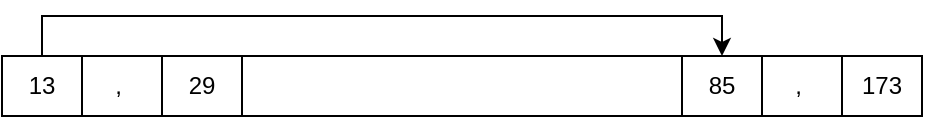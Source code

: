 <mxfile version="24.7.6">
  <diagram name="Page-1" id="wywMWk7-2Vmteuhp_y6b">
    <mxGraphModel dx="1006" dy="751" grid="1" gridSize="10" guides="1" tooltips="1" connect="1" arrows="1" fold="1" page="1" pageScale="1" pageWidth="850" pageHeight="1100" math="0" shadow="0">
      <root>
        <mxCell id="0" />
        <mxCell id="1" parent="0" />
        <mxCell id="eWjxmdzpMONvRINoKe76-18" style="edgeStyle=orthogonalEdgeStyle;rounded=0;orthogonalLoop=1;jettySize=auto;html=1;exitX=0.5;exitY=0;exitDx=0;exitDy=0;entryX=0.5;entryY=0;entryDx=0;entryDy=0;" edge="1" parent="1" source="eWjxmdzpMONvRINoKe76-1" target="eWjxmdzpMONvRINoKe76-11">
          <mxGeometry relative="1" as="geometry" />
        </mxCell>
        <mxCell id="eWjxmdzpMONvRINoKe76-1" value="13" style="rounded=0;whiteSpace=wrap;html=1;" vertex="1" parent="1">
          <mxGeometry x="120" y="320" width="40" height="30" as="geometry" />
        </mxCell>
        <mxCell id="eWjxmdzpMONvRINoKe76-2" value=",&amp;nbsp;" style="rounded=0;whiteSpace=wrap;html=1;" vertex="1" parent="1">
          <mxGeometry x="160" y="320" width="40" height="30" as="geometry" />
        </mxCell>
        <mxCell id="eWjxmdzpMONvRINoKe76-3" value="29" style="rounded=0;whiteSpace=wrap;html=1;" vertex="1" parent="1">
          <mxGeometry x="200" y="320" width="40" height="30" as="geometry" />
        </mxCell>
        <mxCell id="eWjxmdzpMONvRINoKe76-4" value="" style="rounded=0;whiteSpace=wrap;html=1;" vertex="1" parent="1">
          <mxGeometry x="240" y="320" width="220" height="30" as="geometry" />
        </mxCell>
        <mxCell id="eWjxmdzpMONvRINoKe76-11" value="85" style="rounded=0;whiteSpace=wrap;html=1;" vertex="1" parent="1">
          <mxGeometry x="460" y="320" width="40" height="30" as="geometry" />
        </mxCell>
        <mxCell id="eWjxmdzpMONvRINoKe76-12" value=",&amp;nbsp;" style="rounded=0;whiteSpace=wrap;html=1;" vertex="1" parent="1">
          <mxGeometry x="500" y="320" width="40" height="30" as="geometry" />
        </mxCell>
        <mxCell id="eWjxmdzpMONvRINoKe76-13" value="173" style="rounded=0;whiteSpace=wrap;html=1;" vertex="1" parent="1">
          <mxGeometry x="540" y="320" width="40" height="30" as="geometry" />
        </mxCell>
      </root>
    </mxGraphModel>
  </diagram>
</mxfile>
